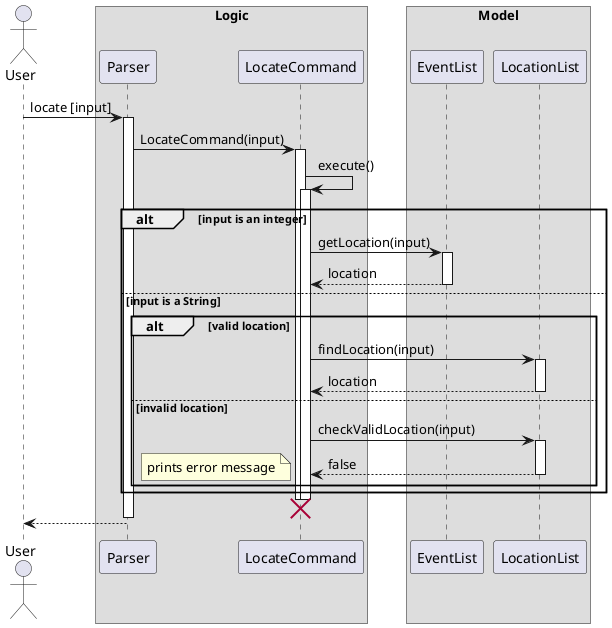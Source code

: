 @startuml
Actor User

box Logic
User -> Parser: locate [input]
activate Parser
Parser -> LocateCommand: LocateCommand(input)
activate LocateCommand
LocateCommand -> LocateCommand: execute()
activate LocateCommand
end box

box Model
alt input is an integer
    LocateCommand -> EventList: getLocation(input)
    activate EventList
    return location
else input is a String
    alt valid location
        LocateCommand -> LocationList: findLocation(input)
        activate LocationList
        return location
    else invalid location
        LocateCommand -> LocationList: checkValidLocation(input)
        activate LocationList
        return false
note left: prints error message
    end
end

deactivate LocateCommand
destroy LocateCommand

deactivate Parser
return
@enduml